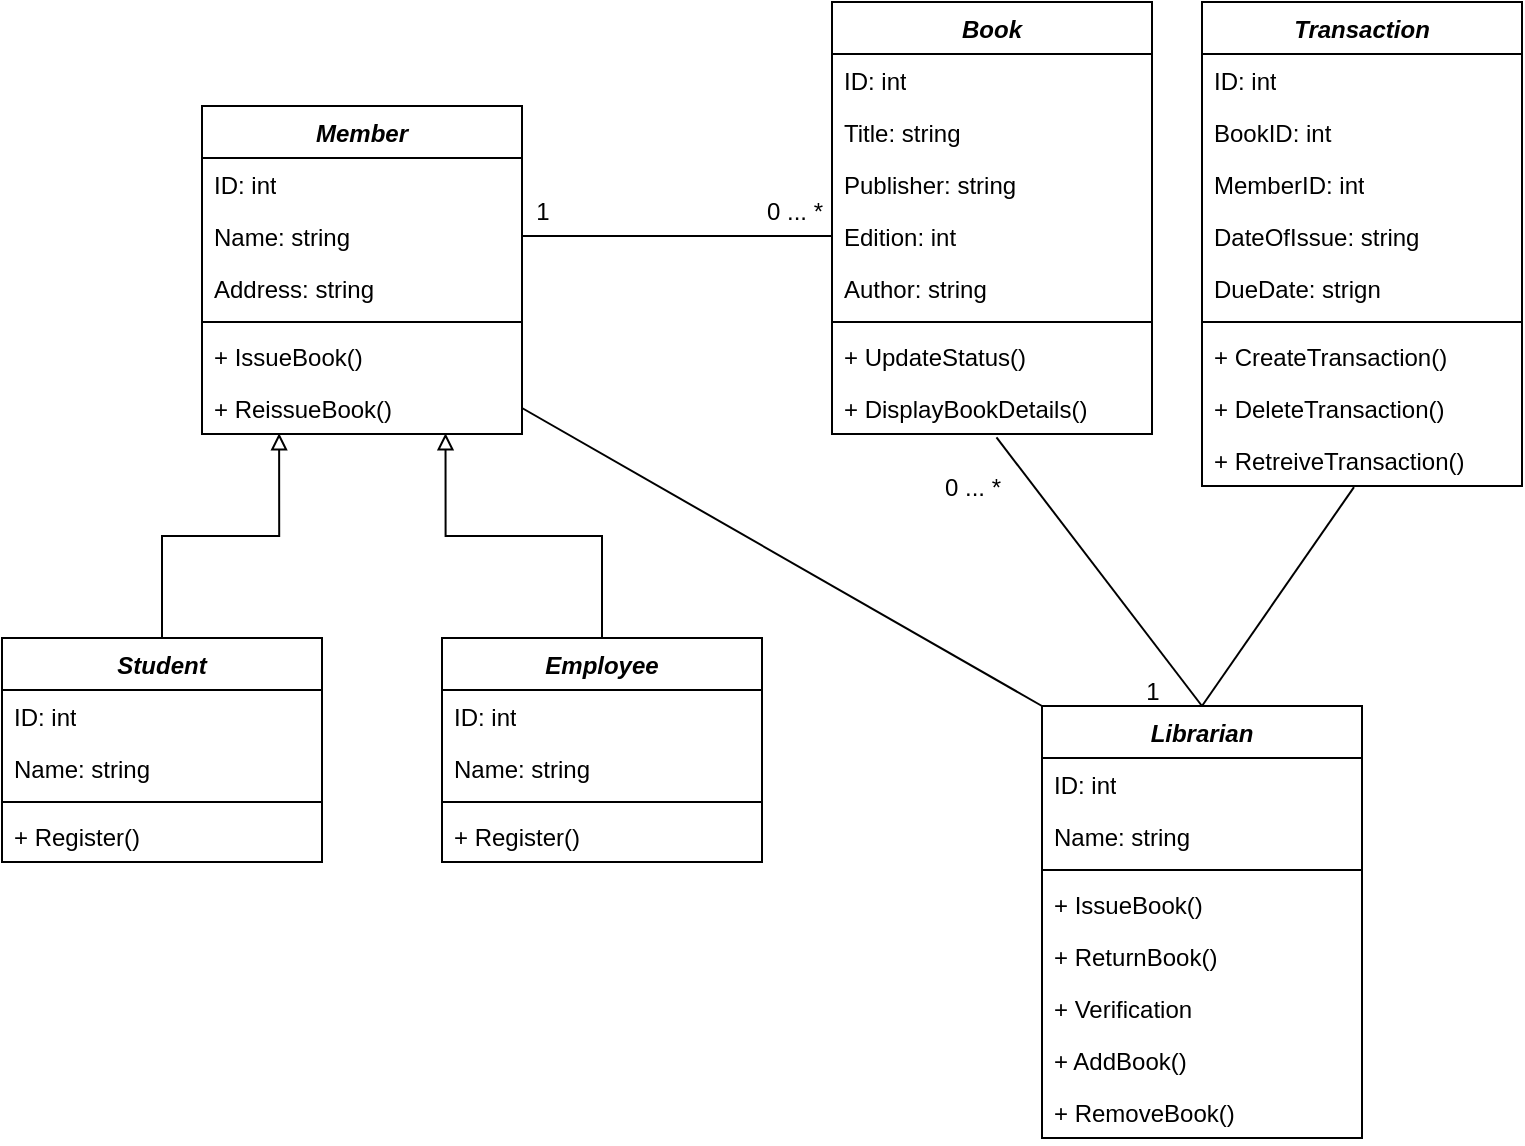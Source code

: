 <mxfile version="21.7.4" type="device">
  <diagram id="zddWXqHLWVO73ZgkR2Dk" name="Page-1">
    <mxGraphModel dx="1843" dy="763" grid="1" gridSize="10" guides="1" tooltips="1" connect="1" arrows="1" fold="1" page="1" pageScale="1" pageWidth="850" pageHeight="1100" math="0" shadow="0">
      <root>
        <mxCell id="0" />
        <mxCell id="1" parent="0" />
        <mxCell id="n6tIFAnjFmxD036NALN3-1" value="&lt;i&gt;Member&lt;/i&gt;" style="swimlane;fontStyle=1;align=center;verticalAlign=top;childLayout=stackLayout;horizontal=1;startSize=26;horizontalStack=0;resizeParent=1;resizeParentMax=0;resizeLast=0;collapsible=1;marginBottom=0;whiteSpace=wrap;html=1;" vertex="1" parent="1">
          <mxGeometry x="145" y="120" width="160" height="164" as="geometry">
            <mxRectangle x="110" y="120" width="90" height="30" as="alternateBounds" />
          </mxGeometry>
        </mxCell>
        <mxCell id="n6tIFAnjFmxD036NALN3-2" value="ID: int&lt;br&gt;" style="text;strokeColor=none;fillColor=none;align=left;verticalAlign=top;spacingLeft=4;spacingRight=4;overflow=hidden;rotatable=0;points=[[0,0.5],[1,0.5]];portConstraint=eastwest;whiteSpace=wrap;html=1;" vertex="1" parent="n6tIFAnjFmxD036NALN3-1">
          <mxGeometry y="26" width="160" height="26" as="geometry" />
        </mxCell>
        <mxCell id="n6tIFAnjFmxD036NALN3-5" value="Name: string" style="text;strokeColor=none;fillColor=none;align=left;verticalAlign=top;spacingLeft=4;spacingRight=4;overflow=hidden;rotatable=0;points=[[0,0.5],[1,0.5]];portConstraint=eastwest;whiteSpace=wrap;html=1;" vertex="1" parent="n6tIFAnjFmxD036NALN3-1">
          <mxGeometry y="52" width="160" height="26" as="geometry" />
        </mxCell>
        <mxCell id="n6tIFAnjFmxD036NALN3-6" value="Address: string" style="text;strokeColor=none;fillColor=none;align=left;verticalAlign=top;spacingLeft=4;spacingRight=4;overflow=hidden;rotatable=0;points=[[0,0.5],[1,0.5]];portConstraint=eastwest;whiteSpace=wrap;html=1;" vertex="1" parent="n6tIFAnjFmxD036NALN3-1">
          <mxGeometry y="78" width="160" height="26" as="geometry" />
        </mxCell>
        <mxCell id="n6tIFAnjFmxD036NALN3-3" value="" style="line;strokeWidth=1;fillColor=none;align=left;verticalAlign=middle;spacingTop=-1;spacingLeft=3;spacingRight=3;rotatable=0;labelPosition=right;points=[];portConstraint=eastwest;strokeColor=inherit;" vertex="1" parent="n6tIFAnjFmxD036NALN3-1">
          <mxGeometry y="104" width="160" height="8" as="geometry" />
        </mxCell>
        <mxCell id="n6tIFAnjFmxD036NALN3-4" value="+ IssueBook()&lt;br&gt;" style="text;strokeColor=none;fillColor=none;align=left;verticalAlign=top;spacingLeft=4;spacingRight=4;overflow=hidden;rotatable=0;points=[[0,0.5],[1,0.5]];portConstraint=eastwest;whiteSpace=wrap;html=1;" vertex="1" parent="n6tIFAnjFmxD036NALN3-1">
          <mxGeometry y="112" width="160" height="26" as="geometry" />
        </mxCell>
        <mxCell id="n6tIFAnjFmxD036NALN3-7" value="+ ReissueBook()" style="text;strokeColor=none;fillColor=none;align=left;verticalAlign=top;spacingLeft=4;spacingRight=4;overflow=hidden;rotatable=0;points=[[0,0.5],[1,0.5]];portConstraint=eastwest;whiteSpace=wrap;html=1;" vertex="1" parent="n6tIFAnjFmxD036NALN3-1">
          <mxGeometry y="138" width="160" height="26" as="geometry" />
        </mxCell>
        <mxCell id="n6tIFAnjFmxD036NALN3-20" style="edgeStyle=orthogonalEdgeStyle;rounded=0;orthogonalLoop=1;jettySize=auto;html=1;exitX=0.5;exitY=0;exitDx=0;exitDy=0;entryX=0.241;entryY=0.985;entryDx=0;entryDy=0;entryPerimeter=0;endArrow=block;endFill=0;" edge="1" parent="1" source="n6tIFAnjFmxD036NALN3-8" target="n6tIFAnjFmxD036NALN3-7">
          <mxGeometry relative="1" as="geometry" />
        </mxCell>
        <mxCell id="n6tIFAnjFmxD036NALN3-8" value="&lt;i&gt;Student&lt;/i&gt;" style="swimlane;fontStyle=1;align=center;verticalAlign=top;childLayout=stackLayout;horizontal=1;startSize=26;horizontalStack=0;resizeParent=1;resizeParentMax=0;resizeLast=0;collapsible=1;marginBottom=0;whiteSpace=wrap;html=1;" vertex="1" parent="1">
          <mxGeometry x="45" y="386" width="160" height="112" as="geometry">
            <mxRectangle x="110" y="120" width="90" height="30" as="alternateBounds" />
          </mxGeometry>
        </mxCell>
        <mxCell id="n6tIFAnjFmxD036NALN3-9" value="ID: int&lt;br&gt;" style="text;strokeColor=none;fillColor=none;align=left;verticalAlign=top;spacingLeft=4;spacingRight=4;overflow=hidden;rotatable=0;points=[[0,0.5],[1,0.5]];portConstraint=eastwest;whiteSpace=wrap;html=1;" vertex="1" parent="n6tIFAnjFmxD036NALN3-8">
          <mxGeometry y="26" width="160" height="26" as="geometry" />
        </mxCell>
        <mxCell id="n6tIFAnjFmxD036NALN3-10" value="Name: string" style="text;strokeColor=none;fillColor=none;align=left;verticalAlign=top;spacingLeft=4;spacingRight=4;overflow=hidden;rotatable=0;points=[[0,0.5],[1,0.5]];portConstraint=eastwest;whiteSpace=wrap;html=1;" vertex="1" parent="n6tIFAnjFmxD036NALN3-8">
          <mxGeometry y="52" width="160" height="26" as="geometry" />
        </mxCell>
        <mxCell id="n6tIFAnjFmxD036NALN3-12" value="" style="line;strokeWidth=1;fillColor=none;align=left;verticalAlign=middle;spacingTop=-1;spacingLeft=3;spacingRight=3;rotatable=0;labelPosition=right;points=[];portConstraint=eastwest;strokeColor=inherit;" vertex="1" parent="n6tIFAnjFmxD036NALN3-8">
          <mxGeometry y="78" width="160" height="8" as="geometry" />
        </mxCell>
        <mxCell id="n6tIFAnjFmxD036NALN3-13" value="+ Register()" style="text;strokeColor=none;fillColor=none;align=left;verticalAlign=top;spacingLeft=4;spacingRight=4;overflow=hidden;rotatable=0;points=[[0,0.5],[1,0.5]];portConstraint=eastwest;whiteSpace=wrap;html=1;" vertex="1" parent="n6tIFAnjFmxD036NALN3-8">
          <mxGeometry y="86" width="160" height="26" as="geometry" />
        </mxCell>
        <mxCell id="n6tIFAnjFmxD036NALN3-21" style="edgeStyle=orthogonalEdgeStyle;rounded=0;orthogonalLoop=1;jettySize=auto;html=1;exitX=0.5;exitY=0;exitDx=0;exitDy=0;entryX=0.761;entryY=0.985;entryDx=0;entryDy=0;entryPerimeter=0;endArrow=block;endFill=0;" edge="1" parent="1" source="n6tIFAnjFmxD036NALN3-15" target="n6tIFAnjFmxD036NALN3-7">
          <mxGeometry relative="1" as="geometry" />
        </mxCell>
        <mxCell id="n6tIFAnjFmxD036NALN3-15" value="&lt;i&gt;Employee&lt;/i&gt;" style="swimlane;fontStyle=1;align=center;verticalAlign=top;childLayout=stackLayout;horizontal=1;startSize=26;horizontalStack=0;resizeParent=1;resizeParentMax=0;resizeLast=0;collapsible=1;marginBottom=0;whiteSpace=wrap;html=1;" vertex="1" parent="1">
          <mxGeometry x="265" y="386" width="160" height="112" as="geometry">
            <mxRectangle x="110" y="120" width="90" height="30" as="alternateBounds" />
          </mxGeometry>
        </mxCell>
        <mxCell id="n6tIFAnjFmxD036NALN3-16" value="ID: int&lt;br&gt;" style="text;strokeColor=none;fillColor=none;align=left;verticalAlign=top;spacingLeft=4;spacingRight=4;overflow=hidden;rotatable=0;points=[[0,0.5],[1,0.5]];portConstraint=eastwest;whiteSpace=wrap;html=1;" vertex="1" parent="n6tIFAnjFmxD036NALN3-15">
          <mxGeometry y="26" width="160" height="26" as="geometry" />
        </mxCell>
        <mxCell id="n6tIFAnjFmxD036NALN3-17" value="Name: string" style="text;strokeColor=none;fillColor=none;align=left;verticalAlign=top;spacingLeft=4;spacingRight=4;overflow=hidden;rotatable=0;points=[[0,0.5],[1,0.5]];portConstraint=eastwest;whiteSpace=wrap;html=1;" vertex="1" parent="n6tIFAnjFmxD036NALN3-15">
          <mxGeometry y="52" width="160" height="26" as="geometry" />
        </mxCell>
        <mxCell id="n6tIFAnjFmxD036NALN3-18" value="" style="line;strokeWidth=1;fillColor=none;align=left;verticalAlign=middle;spacingTop=-1;spacingLeft=3;spacingRight=3;rotatable=0;labelPosition=right;points=[];portConstraint=eastwest;strokeColor=inherit;" vertex="1" parent="n6tIFAnjFmxD036NALN3-15">
          <mxGeometry y="78" width="160" height="8" as="geometry" />
        </mxCell>
        <mxCell id="n6tIFAnjFmxD036NALN3-19" value="+ Register()" style="text;strokeColor=none;fillColor=none;align=left;verticalAlign=top;spacingLeft=4;spacingRight=4;overflow=hidden;rotatable=0;points=[[0,0.5],[1,0.5]];portConstraint=eastwest;whiteSpace=wrap;html=1;" vertex="1" parent="n6tIFAnjFmxD036NALN3-15">
          <mxGeometry y="86" width="160" height="26" as="geometry" />
        </mxCell>
        <mxCell id="n6tIFAnjFmxD036NALN3-22" value="&lt;i&gt;Book&lt;/i&gt;" style="swimlane;fontStyle=1;align=center;verticalAlign=top;childLayout=stackLayout;horizontal=1;startSize=26;horizontalStack=0;resizeParent=1;resizeParentMax=0;resizeLast=0;collapsible=1;marginBottom=0;whiteSpace=wrap;html=1;" vertex="1" parent="1">
          <mxGeometry x="460" y="68" width="160" height="216" as="geometry">
            <mxRectangle x="110" y="120" width="90" height="30" as="alternateBounds" />
          </mxGeometry>
        </mxCell>
        <mxCell id="n6tIFAnjFmxD036NALN3-23" value="ID: int&lt;br&gt;" style="text;strokeColor=none;fillColor=none;align=left;verticalAlign=top;spacingLeft=4;spacingRight=4;overflow=hidden;rotatable=0;points=[[0,0.5],[1,0.5]];portConstraint=eastwest;whiteSpace=wrap;html=1;" vertex="1" parent="n6tIFAnjFmxD036NALN3-22">
          <mxGeometry y="26" width="160" height="26" as="geometry" />
        </mxCell>
        <mxCell id="n6tIFAnjFmxD036NALN3-24" value="Title: string" style="text;strokeColor=none;fillColor=none;align=left;verticalAlign=top;spacingLeft=4;spacingRight=4;overflow=hidden;rotatable=0;points=[[0,0.5],[1,0.5]];portConstraint=eastwest;whiteSpace=wrap;html=1;" vertex="1" parent="n6tIFAnjFmxD036NALN3-22">
          <mxGeometry y="52" width="160" height="26" as="geometry" />
        </mxCell>
        <mxCell id="n6tIFAnjFmxD036NALN3-25" value="Publisher: string" style="text;strokeColor=none;fillColor=none;align=left;verticalAlign=top;spacingLeft=4;spacingRight=4;overflow=hidden;rotatable=0;points=[[0,0.5],[1,0.5]];portConstraint=eastwest;whiteSpace=wrap;html=1;" vertex="1" parent="n6tIFAnjFmxD036NALN3-22">
          <mxGeometry y="78" width="160" height="26" as="geometry" />
        </mxCell>
        <mxCell id="n6tIFAnjFmxD036NALN3-29" value="Edition: int" style="text;strokeColor=none;fillColor=none;align=left;verticalAlign=top;spacingLeft=4;spacingRight=4;overflow=hidden;rotatable=0;points=[[0,0.5],[1,0.5]];portConstraint=eastwest;whiteSpace=wrap;html=1;" vertex="1" parent="n6tIFAnjFmxD036NALN3-22">
          <mxGeometry y="104" width="160" height="26" as="geometry" />
        </mxCell>
        <mxCell id="n6tIFAnjFmxD036NALN3-30" value="Author: string" style="text;strokeColor=none;fillColor=none;align=left;verticalAlign=top;spacingLeft=4;spacingRight=4;overflow=hidden;rotatable=0;points=[[0,0.5],[1,0.5]];portConstraint=eastwest;whiteSpace=wrap;html=1;" vertex="1" parent="n6tIFAnjFmxD036NALN3-22">
          <mxGeometry y="130" width="160" height="26" as="geometry" />
        </mxCell>
        <mxCell id="n6tIFAnjFmxD036NALN3-26" value="" style="line;strokeWidth=1;fillColor=none;align=left;verticalAlign=middle;spacingTop=-1;spacingLeft=3;spacingRight=3;rotatable=0;labelPosition=right;points=[];portConstraint=eastwest;strokeColor=inherit;" vertex="1" parent="n6tIFAnjFmxD036NALN3-22">
          <mxGeometry y="156" width="160" height="8" as="geometry" />
        </mxCell>
        <mxCell id="n6tIFAnjFmxD036NALN3-27" value="+ UpdateStatus()" style="text;strokeColor=none;fillColor=none;align=left;verticalAlign=top;spacingLeft=4;spacingRight=4;overflow=hidden;rotatable=0;points=[[0,0.5],[1,0.5]];portConstraint=eastwest;whiteSpace=wrap;html=1;" vertex="1" parent="n6tIFAnjFmxD036NALN3-22">
          <mxGeometry y="164" width="160" height="26" as="geometry" />
        </mxCell>
        <mxCell id="n6tIFAnjFmxD036NALN3-28" value="+ DisplayBookDetails()" style="text;strokeColor=none;fillColor=none;align=left;verticalAlign=top;spacingLeft=4;spacingRight=4;overflow=hidden;rotatable=0;points=[[0,0.5],[1,0.5]];portConstraint=eastwest;whiteSpace=wrap;html=1;" vertex="1" parent="n6tIFAnjFmxD036NALN3-22">
          <mxGeometry y="190" width="160" height="26" as="geometry" />
        </mxCell>
        <mxCell id="n6tIFAnjFmxD036NALN3-31" value="&lt;i&gt;Transaction&lt;/i&gt;" style="swimlane;fontStyle=1;align=center;verticalAlign=top;childLayout=stackLayout;horizontal=1;startSize=26;horizontalStack=0;resizeParent=1;resizeParentMax=0;resizeLast=0;collapsible=1;marginBottom=0;whiteSpace=wrap;html=1;" vertex="1" parent="1">
          <mxGeometry x="645" y="68" width="160" height="242" as="geometry">
            <mxRectangle x="110" y="120" width="90" height="30" as="alternateBounds" />
          </mxGeometry>
        </mxCell>
        <mxCell id="n6tIFAnjFmxD036NALN3-32" value="ID: int&lt;br&gt;" style="text;strokeColor=none;fillColor=none;align=left;verticalAlign=top;spacingLeft=4;spacingRight=4;overflow=hidden;rotatable=0;points=[[0,0.5],[1,0.5]];portConstraint=eastwest;whiteSpace=wrap;html=1;" vertex="1" parent="n6tIFAnjFmxD036NALN3-31">
          <mxGeometry y="26" width="160" height="26" as="geometry" />
        </mxCell>
        <mxCell id="n6tIFAnjFmxD036NALN3-33" value="BookID: int" style="text;strokeColor=none;fillColor=none;align=left;verticalAlign=top;spacingLeft=4;spacingRight=4;overflow=hidden;rotatable=0;points=[[0,0.5],[1,0.5]];portConstraint=eastwest;whiteSpace=wrap;html=1;" vertex="1" parent="n6tIFAnjFmxD036NALN3-31">
          <mxGeometry y="52" width="160" height="26" as="geometry" />
        </mxCell>
        <mxCell id="n6tIFAnjFmxD036NALN3-34" value="MemberID: int" style="text;strokeColor=none;fillColor=none;align=left;verticalAlign=top;spacingLeft=4;spacingRight=4;overflow=hidden;rotatable=0;points=[[0,0.5],[1,0.5]];portConstraint=eastwest;whiteSpace=wrap;html=1;" vertex="1" parent="n6tIFAnjFmxD036NALN3-31">
          <mxGeometry y="78" width="160" height="26" as="geometry" />
        </mxCell>
        <mxCell id="n6tIFAnjFmxD036NALN3-35" value="DateOfIssue: string" style="text;strokeColor=none;fillColor=none;align=left;verticalAlign=top;spacingLeft=4;spacingRight=4;overflow=hidden;rotatable=0;points=[[0,0.5],[1,0.5]];portConstraint=eastwest;whiteSpace=wrap;html=1;" vertex="1" parent="n6tIFAnjFmxD036NALN3-31">
          <mxGeometry y="104" width="160" height="26" as="geometry" />
        </mxCell>
        <mxCell id="n6tIFAnjFmxD036NALN3-36" value="DueDate: strign" style="text;strokeColor=none;fillColor=none;align=left;verticalAlign=top;spacingLeft=4;spacingRight=4;overflow=hidden;rotatable=0;points=[[0,0.5],[1,0.5]];portConstraint=eastwest;whiteSpace=wrap;html=1;" vertex="1" parent="n6tIFAnjFmxD036NALN3-31">
          <mxGeometry y="130" width="160" height="26" as="geometry" />
        </mxCell>
        <mxCell id="n6tIFAnjFmxD036NALN3-37" value="" style="line;strokeWidth=1;fillColor=none;align=left;verticalAlign=middle;spacingTop=-1;spacingLeft=3;spacingRight=3;rotatable=0;labelPosition=right;points=[];portConstraint=eastwest;strokeColor=inherit;" vertex="1" parent="n6tIFAnjFmxD036NALN3-31">
          <mxGeometry y="156" width="160" height="8" as="geometry" />
        </mxCell>
        <mxCell id="n6tIFAnjFmxD036NALN3-38" value="+ CreateTransaction()" style="text;strokeColor=none;fillColor=none;align=left;verticalAlign=top;spacingLeft=4;spacingRight=4;overflow=hidden;rotatable=0;points=[[0,0.5],[1,0.5]];portConstraint=eastwest;whiteSpace=wrap;html=1;" vertex="1" parent="n6tIFAnjFmxD036NALN3-31">
          <mxGeometry y="164" width="160" height="26" as="geometry" />
        </mxCell>
        <mxCell id="n6tIFAnjFmxD036NALN3-39" value="+ DeleteTransaction()" style="text;strokeColor=none;fillColor=none;align=left;verticalAlign=top;spacingLeft=4;spacingRight=4;overflow=hidden;rotatable=0;points=[[0,0.5],[1,0.5]];portConstraint=eastwest;whiteSpace=wrap;html=1;" vertex="1" parent="n6tIFAnjFmxD036NALN3-31">
          <mxGeometry y="190" width="160" height="26" as="geometry" />
        </mxCell>
        <mxCell id="n6tIFAnjFmxD036NALN3-40" value="+ RetreiveTransaction()" style="text;strokeColor=none;fillColor=none;align=left;verticalAlign=top;spacingLeft=4;spacingRight=4;overflow=hidden;rotatable=0;points=[[0,0.5],[1,0.5]];portConstraint=eastwest;whiteSpace=wrap;html=1;" vertex="1" parent="n6tIFAnjFmxD036NALN3-31">
          <mxGeometry y="216" width="160" height="26" as="geometry" />
        </mxCell>
        <mxCell id="n6tIFAnjFmxD036NALN3-41" value="&lt;i&gt;Librarian&lt;/i&gt;" style="swimlane;fontStyle=1;align=center;verticalAlign=top;childLayout=stackLayout;horizontal=1;startSize=26;horizontalStack=0;resizeParent=1;resizeParentMax=0;resizeLast=0;collapsible=1;marginBottom=0;whiteSpace=wrap;html=1;" vertex="1" parent="1">
          <mxGeometry x="565" y="420" width="160" height="216" as="geometry">
            <mxRectangle x="110" y="120" width="90" height="30" as="alternateBounds" />
          </mxGeometry>
        </mxCell>
        <mxCell id="n6tIFAnjFmxD036NALN3-42" value="ID: int&lt;br&gt;" style="text;strokeColor=none;fillColor=none;align=left;verticalAlign=top;spacingLeft=4;spacingRight=4;overflow=hidden;rotatable=0;points=[[0,0.5],[1,0.5]];portConstraint=eastwest;whiteSpace=wrap;html=1;" vertex="1" parent="n6tIFAnjFmxD036NALN3-41">
          <mxGeometry y="26" width="160" height="26" as="geometry" />
        </mxCell>
        <mxCell id="n6tIFAnjFmxD036NALN3-43" value="Name: string" style="text;strokeColor=none;fillColor=none;align=left;verticalAlign=top;spacingLeft=4;spacingRight=4;overflow=hidden;rotatable=0;points=[[0,0.5],[1,0.5]];portConstraint=eastwest;whiteSpace=wrap;html=1;" vertex="1" parent="n6tIFAnjFmxD036NALN3-41">
          <mxGeometry y="52" width="160" height="26" as="geometry" />
        </mxCell>
        <mxCell id="n6tIFAnjFmxD036NALN3-44" value="" style="line;strokeWidth=1;fillColor=none;align=left;verticalAlign=middle;spacingTop=-1;spacingLeft=3;spacingRight=3;rotatable=0;labelPosition=right;points=[];portConstraint=eastwest;strokeColor=inherit;" vertex="1" parent="n6tIFAnjFmxD036NALN3-41">
          <mxGeometry y="78" width="160" height="8" as="geometry" />
        </mxCell>
        <mxCell id="n6tIFAnjFmxD036NALN3-45" value="+ IssueBook()" style="text;strokeColor=none;fillColor=none;align=left;verticalAlign=top;spacingLeft=4;spacingRight=4;overflow=hidden;rotatable=0;points=[[0,0.5],[1,0.5]];portConstraint=eastwest;whiteSpace=wrap;html=1;" vertex="1" parent="n6tIFAnjFmxD036NALN3-41">
          <mxGeometry y="86" width="160" height="26" as="geometry" />
        </mxCell>
        <mxCell id="n6tIFAnjFmxD036NALN3-46" value="+ ReturnBook()" style="text;strokeColor=none;fillColor=none;align=left;verticalAlign=top;spacingLeft=4;spacingRight=4;overflow=hidden;rotatable=0;points=[[0,0.5],[1,0.5]];portConstraint=eastwest;whiteSpace=wrap;html=1;" vertex="1" parent="n6tIFAnjFmxD036NALN3-41">
          <mxGeometry y="112" width="160" height="26" as="geometry" />
        </mxCell>
        <mxCell id="n6tIFAnjFmxD036NALN3-47" value="+ Verification" style="text;strokeColor=none;fillColor=none;align=left;verticalAlign=top;spacingLeft=4;spacingRight=4;overflow=hidden;rotatable=0;points=[[0,0.5],[1,0.5]];portConstraint=eastwest;whiteSpace=wrap;html=1;" vertex="1" parent="n6tIFAnjFmxD036NALN3-41">
          <mxGeometry y="138" width="160" height="26" as="geometry" />
        </mxCell>
        <mxCell id="n6tIFAnjFmxD036NALN3-48" value="+ AddBook()" style="text;strokeColor=none;fillColor=none;align=left;verticalAlign=top;spacingLeft=4;spacingRight=4;overflow=hidden;rotatable=0;points=[[0,0.5],[1,0.5]];portConstraint=eastwest;whiteSpace=wrap;html=1;" vertex="1" parent="n6tIFAnjFmxD036NALN3-41">
          <mxGeometry y="164" width="160" height="26" as="geometry" />
        </mxCell>
        <mxCell id="n6tIFAnjFmxD036NALN3-49" value="+ RemoveBook()" style="text;strokeColor=none;fillColor=none;align=left;verticalAlign=top;spacingLeft=4;spacingRight=4;overflow=hidden;rotatable=0;points=[[0,0.5],[1,0.5]];portConstraint=eastwest;whiteSpace=wrap;html=1;" vertex="1" parent="n6tIFAnjFmxD036NALN3-41">
          <mxGeometry y="190" width="160" height="26" as="geometry" />
        </mxCell>
        <mxCell id="n6tIFAnjFmxD036NALN3-61" value="" style="endArrow=none;html=1;rounded=0;exitX=0.514;exitY=1.066;exitDx=0;exitDy=0;exitPerimeter=0;entryX=0.5;entryY=0;entryDx=0;entryDy=0;" edge="1" parent="1" source="n6tIFAnjFmxD036NALN3-28" target="n6tIFAnjFmxD036NALN3-41">
          <mxGeometry relative="1" as="geometry">
            <mxPoint x="585" y="420" as="sourcePoint" />
            <mxPoint x="745" y="420" as="targetPoint" />
          </mxGeometry>
        </mxCell>
        <mxCell id="n6tIFAnjFmxD036NALN3-67" value="0 ... *" style="text;html=1;align=center;verticalAlign=middle;resizable=0;points=[];autosize=1;strokeColor=none;fillColor=none;" vertex="1" parent="1">
          <mxGeometry x="505" y="296" width="50" height="30" as="geometry" />
        </mxCell>
        <mxCell id="n6tIFAnjFmxD036NALN3-68" value="1" style="text;html=1;align=center;verticalAlign=middle;resizable=0;points=[];autosize=1;strokeColor=none;fillColor=none;" vertex="1" parent="1">
          <mxGeometry x="605" y="398" width="30" height="30" as="geometry" />
        </mxCell>
        <mxCell id="n6tIFAnjFmxD036NALN3-69" value="" style="endArrow=none;html=1;rounded=0;entryX=0.475;entryY=1.021;entryDx=0;entryDy=0;entryPerimeter=0;exitX=0.5;exitY=0;exitDx=0;exitDy=0;" edge="1" parent="1" source="n6tIFAnjFmxD036NALN3-41" target="n6tIFAnjFmxD036NALN3-40">
          <mxGeometry relative="1" as="geometry">
            <mxPoint x="585" y="420" as="sourcePoint" />
            <mxPoint x="745" y="420" as="targetPoint" />
          </mxGeometry>
        </mxCell>
        <mxCell id="n6tIFAnjFmxD036NALN3-71" value="" style="endArrow=none;html=1;rounded=0;entryX=0;entryY=0;entryDx=0;entryDy=0;exitX=1;exitY=0.5;exitDx=0;exitDy=0;" edge="1" parent="1" source="n6tIFAnjFmxD036NALN3-7" target="n6tIFAnjFmxD036NALN3-41">
          <mxGeometry relative="1" as="geometry">
            <mxPoint x="355" y="420" as="sourcePoint" />
            <mxPoint x="515" y="420" as="targetPoint" />
          </mxGeometry>
        </mxCell>
        <mxCell id="n6tIFAnjFmxD036NALN3-72" value="" style="endArrow=none;html=1;rounded=0;entryX=0;entryY=0.5;entryDx=0;entryDy=0;exitX=1;exitY=0.5;exitDx=0;exitDy=0;" edge="1" parent="1" source="n6tIFAnjFmxD036NALN3-5" target="n6tIFAnjFmxD036NALN3-29">
          <mxGeometry relative="1" as="geometry">
            <mxPoint x="355" y="300" as="sourcePoint" />
            <mxPoint x="515" y="300" as="targetPoint" />
          </mxGeometry>
        </mxCell>
        <mxCell id="n6tIFAnjFmxD036NALN3-73" value="1" style="text;html=1;align=center;verticalAlign=middle;resizable=0;points=[];autosize=1;strokeColor=none;fillColor=none;" vertex="1" parent="1">
          <mxGeometry x="300" y="158" width="30" height="30" as="geometry" />
        </mxCell>
        <mxCell id="n6tIFAnjFmxD036NALN3-74" value="0 ... *" style="text;html=1;align=center;verticalAlign=middle;resizable=0;points=[];autosize=1;strokeColor=none;fillColor=none;" vertex="1" parent="1">
          <mxGeometry x="416" y="158" width="50" height="30" as="geometry" />
        </mxCell>
      </root>
    </mxGraphModel>
  </diagram>
</mxfile>
